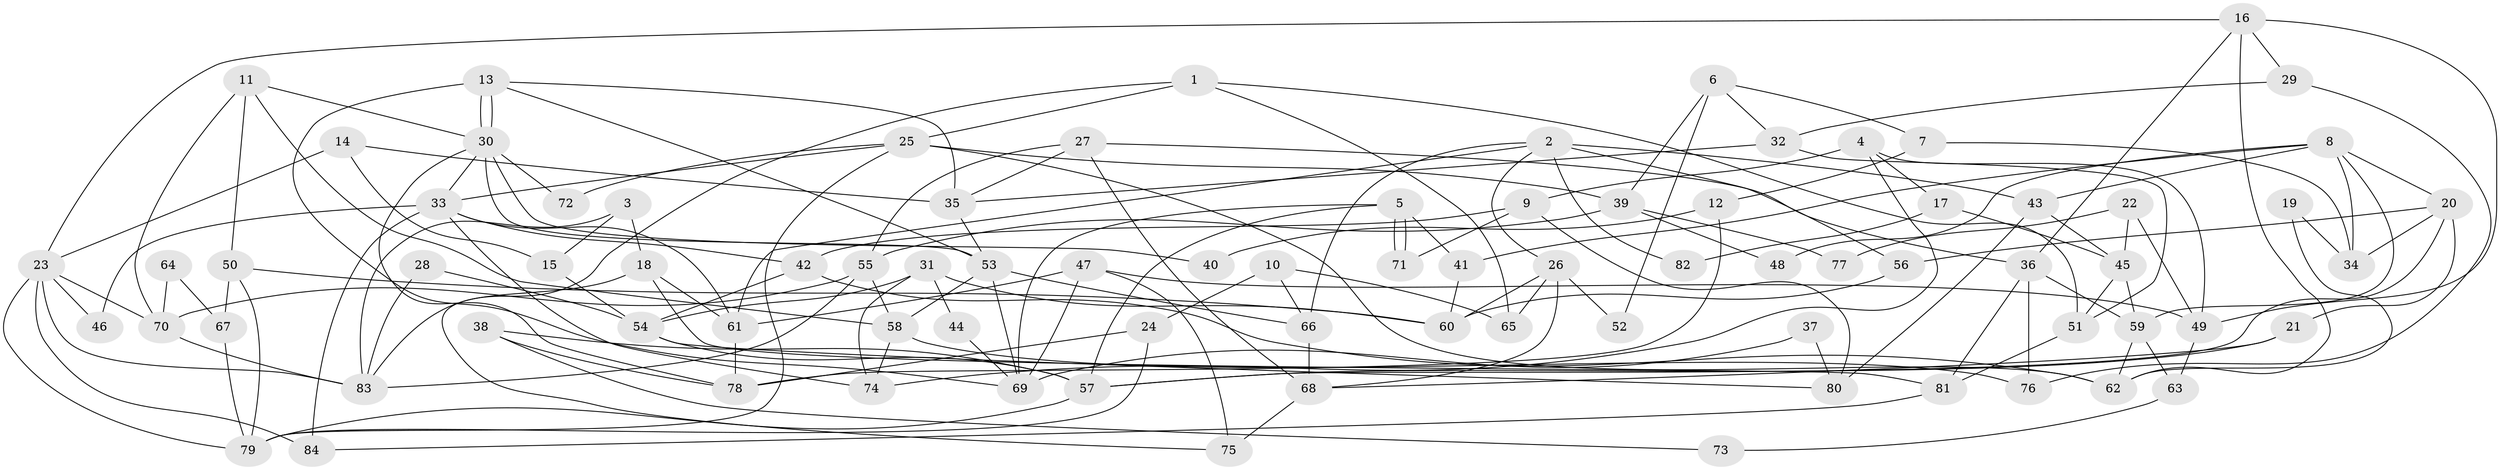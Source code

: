 // coarse degree distribution, {5: 0.14, 9: 0.06, 8: 0.1, 6: 0.12, 4: 0.12, 3: 0.2, 2: 0.16, 10: 0.02, 13: 0.02, 7: 0.06}
// Generated by graph-tools (version 1.1) at 2025/19/03/04/25 18:19:02]
// undirected, 84 vertices, 168 edges
graph export_dot {
graph [start="1"]
  node [color=gray90,style=filled];
  1;
  2;
  3;
  4;
  5;
  6;
  7;
  8;
  9;
  10;
  11;
  12;
  13;
  14;
  15;
  16;
  17;
  18;
  19;
  20;
  21;
  22;
  23;
  24;
  25;
  26;
  27;
  28;
  29;
  30;
  31;
  32;
  33;
  34;
  35;
  36;
  37;
  38;
  39;
  40;
  41;
  42;
  43;
  44;
  45;
  46;
  47;
  48;
  49;
  50;
  51;
  52;
  53;
  54;
  55;
  56;
  57;
  58;
  59;
  60;
  61;
  62;
  63;
  64;
  65;
  66;
  67;
  68;
  69;
  70;
  71;
  72;
  73;
  74;
  75;
  76;
  77;
  78;
  79;
  80;
  81;
  82;
  83;
  84;
  1 -- 25;
  1 -- 83;
  1 -- 51;
  1 -- 65;
  2 -- 56;
  2 -- 66;
  2 -- 26;
  2 -- 43;
  2 -- 61;
  2 -- 82;
  3 -- 18;
  3 -- 83;
  3 -- 15;
  4 -- 9;
  4 -- 74;
  4 -- 17;
  4 -- 49;
  5 -- 41;
  5 -- 71;
  5 -- 71;
  5 -- 57;
  5 -- 69;
  6 -- 39;
  6 -- 32;
  6 -- 7;
  6 -- 52;
  7 -- 34;
  7 -- 12;
  8 -- 43;
  8 -- 59;
  8 -- 20;
  8 -- 34;
  8 -- 41;
  8 -- 48;
  9 -- 80;
  9 -- 42;
  9 -- 71;
  10 -- 66;
  10 -- 65;
  10 -- 24;
  11 -- 30;
  11 -- 58;
  11 -- 50;
  11 -- 70;
  12 -- 78;
  12 -- 40;
  13 -- 30;
  13 -- 30;
  13 -- 53;
  13 -- 35;
  13 -- 69;
  14 -- 23;
  14 -- 35;
  14 -- 15;
  15 -- 54;
  16 -- 36;
  16 -- 49;
  16 -- 23;
  16 -- 29;
  16 -- 62;
  17 -- 45;
  17 -- 82;
  18 -- 75;
  18 -- 81;
  18 -- 61;
  19 -- 62;
  19 -- 34;
  20 -- 57;
  20 -- 21;
  20 -- 34;
  20 -- 56;
  21 -- 57;
  21 -- 68;
  22 -- 45;
  22 -- 49;
  22 -- 77;
  23 -- 79;
  23 -- 46;
  23 -- 70;
  23 -- 83;
  23 -- 84;
  24 -- 78;
  24 -- 79;
  25 -- 79;
  25 -- 33;
  25 -- 39;
  25 -- 62;
  25 -- 72;
  26 -- 68;
  26 -- 52;
  26 -- 60;
  26 -- 65;
  27 -- 35;
  27 -- 55;
  27 -- 36;
  27 -- 68;
  28 -- 54;
  28 -- 83;
  29 -- 32;
  29 -- 76;
  30 -- 33;
  30 -- 40;
  30 -- 53;
  30 -- 72;
  30 -- 78;
  31 -- 60;
  31 -- 54;
  31 -- 44;
  31 -- 74;
  32 -- 51;
  32 -- 35;
  33 -- 74;
  33 -- 61;
  33 -- 42;
  33 -- 46;
  33 -- 84;
  35 -- 53;
  36 -- 76;
  36 -- 59;
  36 -- 81;
  37 -- 80;
  37 -- 69;
  38 -- 57;
  38 -- 78;
  38 -- 73;
  39 -- 55;
  39 -- 48;
  39 -- 77;
  41 -- 60;
  42 -- 62;
  42 -- 54;
  43 -- 45;
  43 -- 80;
  44 -- 69;
  45 -- 59;
  45 -- 51;
  47 -- 61;
  47 -- 69;
  47 -- 49;
  47 -- 75;
  49 -- 63;
  50 -- 79;
  50 -- 60;
  50 -- 67;
  51 -- 81;
  53 -- 69;
  53 -- 58;
  53 -- 66;
  54 -- 57;
  54 -- 80;
  55 -- 83;
  55 -- 70;
  55 -- 58;
  56 -- 60;
  57 -- 79;
  58 -- 74;
  58 -- 76;
  59 -- 62;
  59 -- 63;
  61 -- 78;
  63 -- 73;
  64 -- 70;
  64 -- 67;
  66 -- 68;
  67 -- 79;
  68 -- 75;
  70 -- 83;
  81 -- 84;
}
